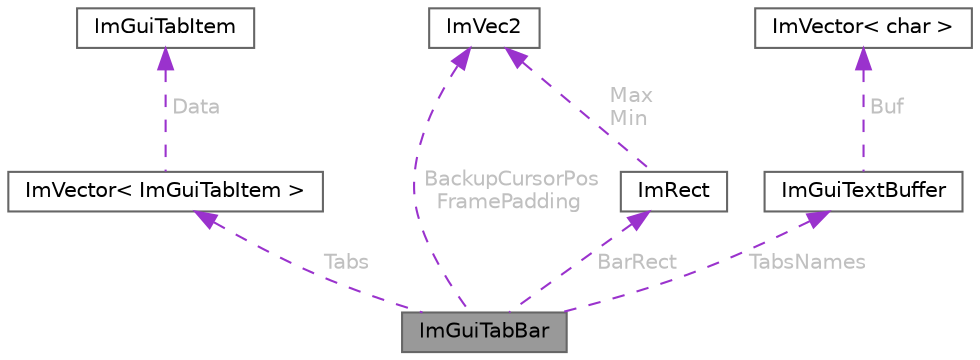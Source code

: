 digraph "ImGuiTabBar"
{
 // LATEX_PDF_SIZE
  bgcolor="transparent";
  edge [fontname=Helvetica,fontsize=10,labelfontname=Helvetica,labelfontsize=10];
  node [fontname=Helvetica,fontsize=10,shape=box,height=0.2,width=0.4];
  Node1 [id="Node000001",label="ImGuiTabBar",height=0.2,width=0.4,color="gray40", fillcolor="grey60", style="filled", fontcolor="black",tooltip=" "];
  Node2 -> Node1 [id="edge8_Node000001_Node000002",dir="back",color="darkorchid3",style="dashed",tooltip=" ",label=" Tabs",fontcolor="grey" ];
  Node2 [id="Node000002",label="ImVector\< ImGuiTabItem \>",height=0.2,width=0.4,color="gray40", fillcolor="white", style="filled",URL="$structImVector.html",tooltip=" "];
  Node3 -> Node2 [id="edge9_Node000002_Node000003",dir="back",color="darkorchid3",style="dashed",tooltip=" ",label=" Data",fontcolor="grey" ];
  Node3 [id="Node000003",label="ImGuiTabItem",height=0.2,width=0.4,color="gray40", fillcolor="white", style="filled",URL="$structImGuiTabItem.html",tooltip=" "];
  Node4 -> Node1 [id="edge10_Node000001_Node000004",dir="back",color="darkorchid3",style="dashed",tooltip=" ",label=" BarRect",fontcolor="grey" ];
  Node4 [id="Node000004",label="ImRect",height=0.2,width=0.4,color="gray40", fillcolor="white", style="filled",URL="$structImRect.html",tooltip=" "];
  Node5 -> Node4 [id="edge11_Node000004_Node000005",dir="back",color="darkorchid3",style="dashed",tooltip=" ",label=" Max\nMin",fontcolor="grey" ];
  Node5 [id="Node000005",label="ImVec2",height=0.2,width=0.4,color="gray40", fillcolor="white", style="filled",URL="$structImVec2.html",tooltip=" "];
  Node5 -> Node1 [id="edge12_Node000001_Node000005",dir="back",color="darkorchid3",style="dashed",tooltip=" ",label=" BackupCursorPos\nFramePadding",fontcolor="grey" ];
  Node6 -> Node1 [id="edge13_Node000001_Node000006",dir="back",color="darkorchid3",style="dashed",tooltip=" ",label=" TabsNames",fontcolor="grey" ];
  Node6 [id="Node000006",label="ImGuiTextBuffer",height=0.2,width=0.4,color="gray40", fillcolor="white", style="filled",URL="$structImGuiTextBuffer.html",tooltip=" "];
  Node7 -> Node6 [id="edge14_Node000006_Node000007",dir="back",color="darkorchid3",style="dashed",tooltip=" ",label=" Buf",fontcolor="grey" ];
  Node7 [id="Node000007",label="ImVector\< char \>",height=0.2,width=0.4,color="gray40", fillcolor="white", style="filled",URL="$structImVector.html",tooltip=" "];
}
